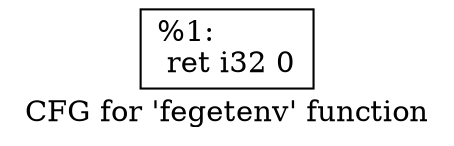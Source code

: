 digraph "CFG for 'fegetenv' function" {
	label="CFG for 'fegetenv' function";

	Node0x1bef910 [shape=record,label="{%1:\l  ret i32 0\l}"];
}
